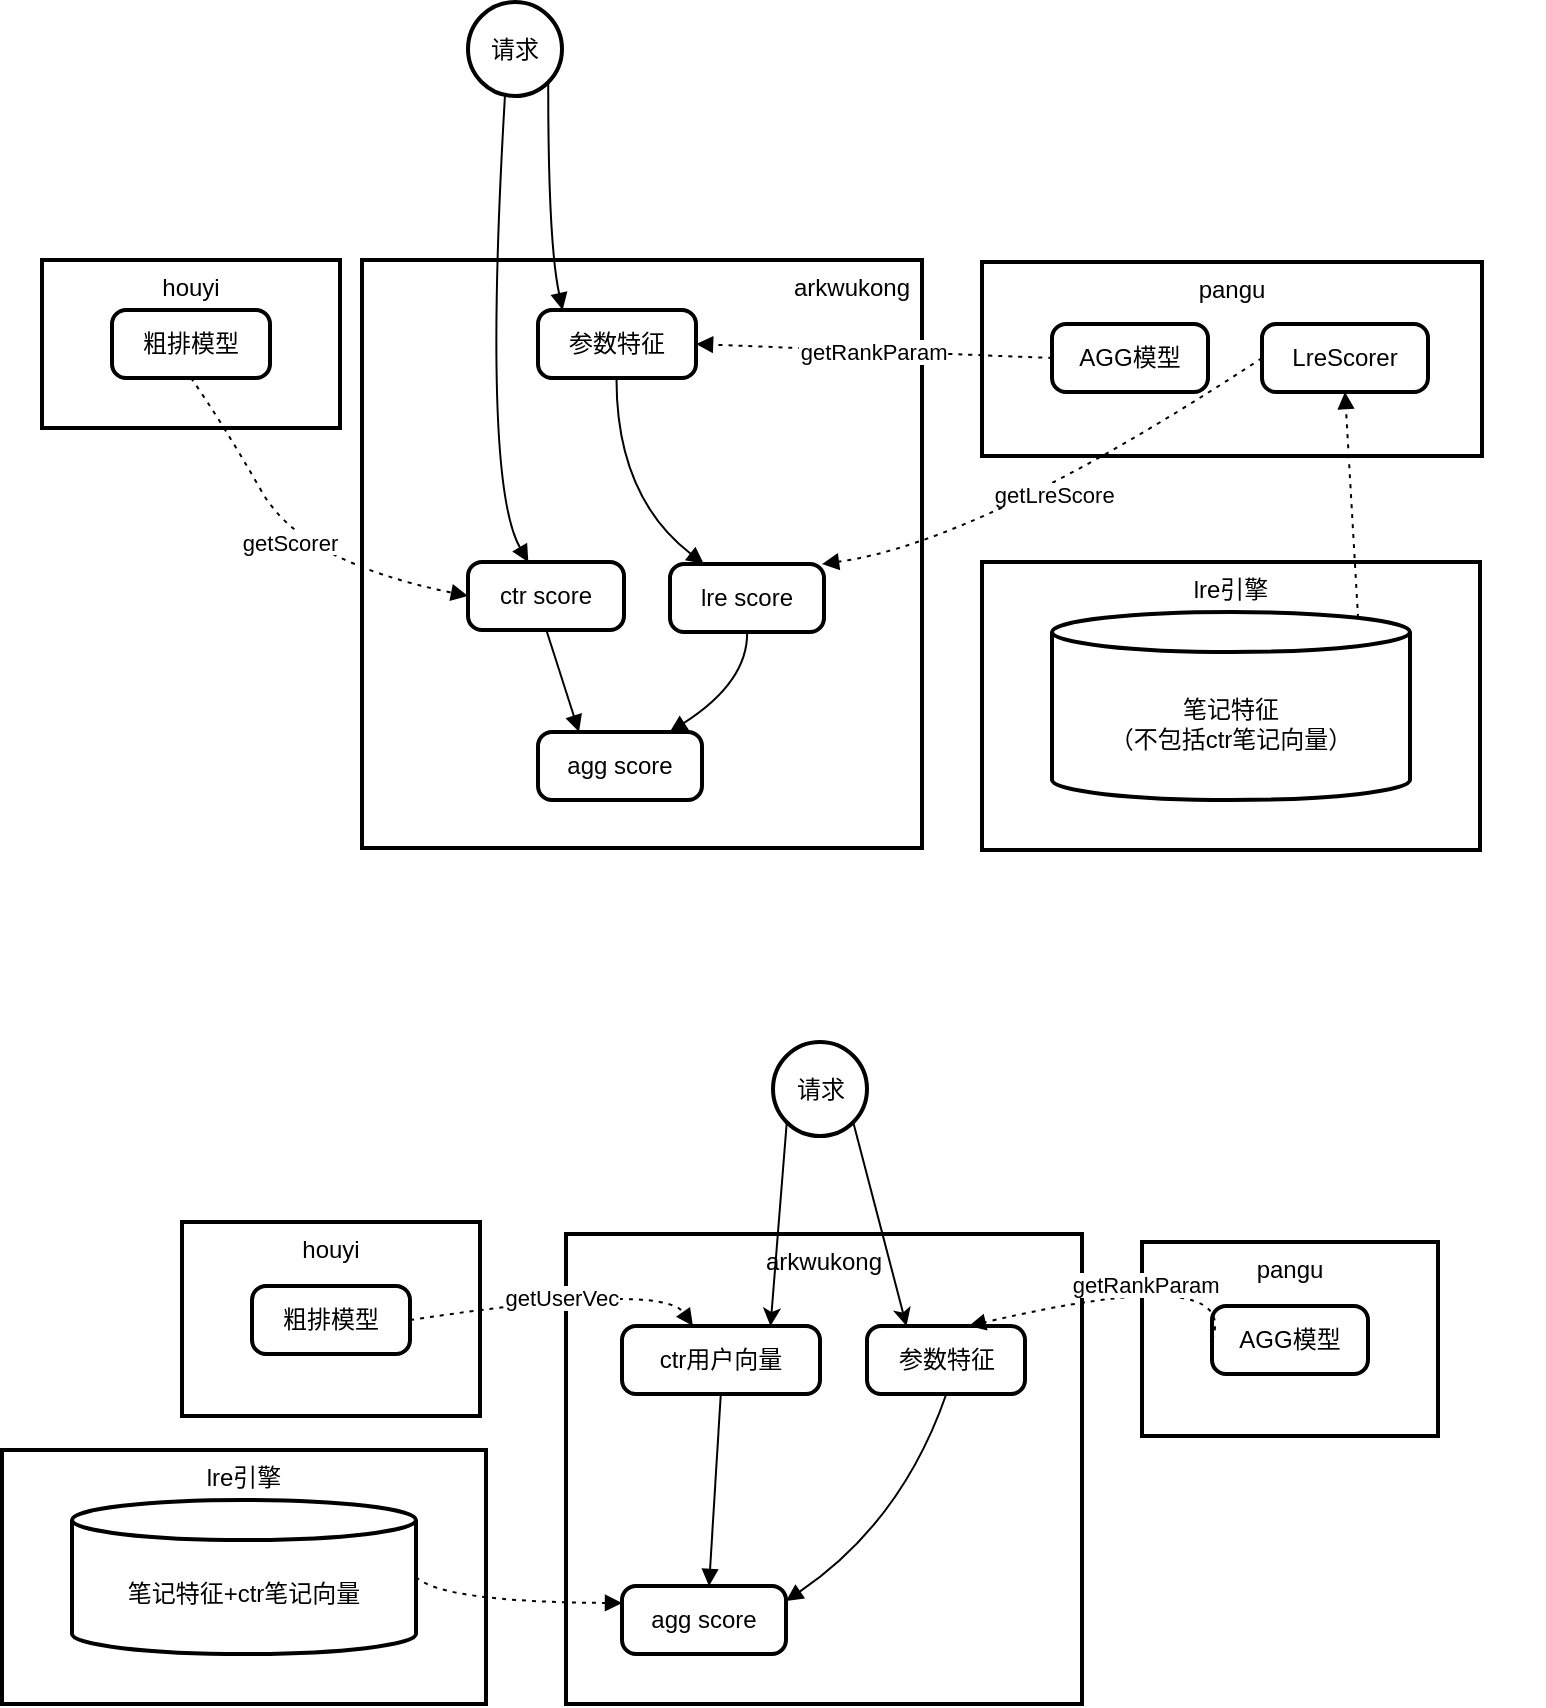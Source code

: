 <mxfile version="21.6.6" type="github">
  <diagram name="第 1 页" id="Y3rS6jlF4DCQzPHH1YYs">
    <mxGraphModel dx="1275" dy="759" grid="1" gridSize="10" guides="1" tooltips="1" connect="1" arrows="1" fold="1" page="1" pageScale="1" pageWidth="827" pageHeight="1169" math="0" shadow="0">
      <root>
        <mxCell id="0" />
        <mxCell id="1" parent="0" />
        <mxCell id="S99MwajducbPO6SArRKW-48" value="" style="group" vertex="1" connectable="0" parent="1">
          <mxGeometry x="100" y="250" width="751" height="424" as="geometry" />
        </mxCell>
        <mxCell id="S99MwajducbPO6SArRKW-9" value="agg score" style="rounded=1;absoluteArcSize=1;arcSize=14;whiteSpace=wrap;strokeWidth=2;" vertex="1" parent="S99MwajducbPO6SArRKW-48">
          <mxGeometry x="248" y="365" width="82" height="34" as="geometry" />
        </mxCell>
        <mxCell id="S99MwajducbPO6SArRKW-11" value="lre score" style="rounded=1;absoluteArcSize=1;arcSize=14;whiteSpace=wrap;strokeWidth=2;" vertex="1" parent="S99MwajducbPO6SArRKW-48">
          <mxGeometry x="314" y="281" width="77" height="34" as="geometry" />
        </mxCell>
        <mxCell id="S99MwajducbPO6SArRKW-12" value="参数特征" style="rounded=1;absoluteArcSize=1;arcSize=14;whiteSpace=wrap;strokeWidth=2;" vertex="1" parent="S99MwajducbPO6SArRKW-48">
          <mxGeometry x="248" y="154" width="79" height="34" as="geometry" />
        </mxCell>
        <mxCell id="S99MwajducbPO6SArRKW-16" value="" style="curved=1;startArrow=none;endArrow=block;exitX=0.502;exitY=0.991;entryX=-0.005;entryY=0.043;rounded=0;" edge="1" parent="S99MwajducbPO6SArRKW-48" target="S99MwajducbPO6SArRKW-9">
          <mxGeometry relative="1" as="geometry">
            <Array as="points">
              <mxPoint x="174" y="340" />
            </Array>
            <mxPoint x="174.175" y="315.0" as="sourcePoint" />
          </mxGeometry>
        </mxCell>
        <mxCell id="S99MwajducbPO6SArRKW-17" value="" style="curved=1;startArrow=none;endArrow=block;exitX=0.497;exitY=0.991;entryX=0.223;entryY=0.006;rounded=0;" edge="1" parent="S99MwajducbPO6SArRKW-48" source="S99MwajducbPO6SArRKW-12" target="S99MwajducbPO6SArRKW-11">
          <mxGeometry relative="1" as="geometry">
            <Array as="points">
              <mxPoint x="287" y="247" />
            </Array>
          </mxGeometry>
        </mxCell>
        <mxCell id="S99MwajducbPO6SArRKW-18" value="" style="curved=1;startArrow=none;endArrow=block;exitX=0.501;exitY=0.991;entryX=0.809;entryY=-0.009;rounded=0;" edge="1" parent="S99MwajducbPO6SArRKW-48" source="S99MwajducbPO6SArRKW-11" target="S99MwajducbPO6SArRKW-9">
          <mxGeometry relative="1" as="geometry">
            <Array as="points">
              <mxPoint x="353" y="340" />
            </Array>
          </mxGeometry>
        </mxCell>
        <mxCell id="S99MwajducbPO6SArRKW-30" value="                                                               arkwukong" style="whiteSpace=wrap;strokeWidth=2;verticalAlign=top;" vertex="1" parent="S99MwajducbPO6SArRKW-48">
          <mxGeometry x="160" y="129" width="280" height="294" as="geometry" />
        </mxCell>
        <mxCell id="S99MwajducbPO6SArRKW-31" value="agg score" style="rounded=1;absoluteArcSize=1;arcSize=14;whiteSpace=wrap;strokeWidth=2;" vertex="1" parent="S99MwajducbPO6SArRKW-48">
          <mxGeometry x="248" y="365" width="82" height="34" as="geometry" />
        </mxCell>
        <mxCell id="S99MwajducbPO6SArRKW-32" value="ctr score" style="rounded=1;absoluteArcSize=1;arcSize=14;whiteSpace=wrap;strokeWidth=2;" vertex="1" parent="S99MwajducbPO6SArRKW-48">
          <mxGeometry x="213" y="280" width="78" height="34" as="geometry" />
        </mxCell>
        <mxCell id="S99MwajducbPO6SArRKW-33" value="lre score" style="rounded=1;absoluteArcSize=1;arcSize=14;whiteSpace=wrap;strokeWidth=2;" vertex="1" parent="S99MwajducbPO6SArRKW-48">
          <mxGeometry x="314" y="281" width="77" height="34" as="geometry" />
        </mxCell>
        <mxCell id="S99MwajducbPO6SArRKW-34" value="参数特征" style="rounded=1;absoluteArcSize=1;arcSize=14;whiteSpace=wrap;strokeWidth=2;" vertex="1" parent="S99MwajducbPO6SArRKW-48">
          <mxGeometry x="248" y="154" width="79" height="34" as="geometry" />
        </mxCell>
        <mxCell id="S99MwajducbPO6SArRKW-35" value="请求" style="ellipse;aspect=fixed;strokeWidth=2;whiteSpace=wrap;" vertex="1" parent="S99MwajducbPO6SArRKW-48">
          <mxGeometry x="213" width="47" height="47" as="geometry" />
        </mxCell>
        <mxCell id="S99MwajducbPO6SArRKW-36" value="" style="curved=1;startArrow=none;endArrow=block;exitX=0.387;exitY=0.994;entryX=0.388;entryY=0.006;rounded=0;" edge="1" parent="S99MwajducbPO6SArRKW-48" source="S99MwajducbPO6SArRKW-35" target="S99MwajducbPO6SArRKW-32">
          <mxGeometry relative="1" as="geometry">
            <Array as="points">
              <mxPoint x="220" y="240" />
            </Array>
          </mxGeometry>
        </mxCell>
        <mxCell id="S99MwajducbPO6SArRKW-38" value="" style="curved=1;startArrow=none;endArrow=block;exitX=0.502;exitY=0.991;entryX=0.25;entryY=0;rounded=0;entryDx=0;entryDy=0;" edge="1" parent="S99MwajducbPO6SArRKW-48" source="S99MwajducbPO6SArRKW-32" target="S99MwajducbPO6SArRKW-31">
          <mxGeometry relative="1" as="geometry">
            <Array as="points" />
          </mxGeometry>
        </mxCell>
        <mxCell id="S99MwajducbPO6SArRKW-39" value="" style="curved=1;startArrow=none;endArrow=block;exitX=0.497;exitY=0.991;entryX=0.223;entryY=0.006;rounded=0;" edge="1" parent="S99MwajducbPO6SArRKW-48" source="S99MwajducbPO6SArRKW-34" target="S99MwajducbPO6SArRKW-33">
          <mxGeometry relative="1" as="geometry">
            <Array as="points">
              <mxPoint x="287" y="247" />
            </Array>
          </mxGeometry>
        </mxCell>
        <mxCell id="S99MwajducbPO6SArRKW-40" value="" style="curved=1;startArrow=none;endArrow=block;exitX=0.501;exitY=0.991;entryX=0.809;entryY=-0.009;rounded=0;" edge="1" parent="S99MwajducbPO6SArRKW-48" source="S99MwajducbPO6SArRKW-33" target="S99MwajducbPO6SArRKW-31">
          <mxGeometry relative="1" as="geometry">
            <Array as="points">
              <mxPoint x="353" y="340" />
            </Array>
          </mxGeometry>
        </mxCell>
        <mxCell id="S99MwajducbPO6SArRKW-45" value="" style="group" vertex="1" connectable="0" parent="S99MwajducbPO6SArRKW-48">
          <mxGeometry x="470" y="130" width="281" height="97" as="geometry" />
        </mxCell>
        <mxCell id="S99MwajducbPO6SArRKW-27" value="pangu" style="whiteSpace=wrap;strokeWidth=2;verticalAlign=top;" vertex="1" parent="S99MwajducbPO6SArRKW-45">
          <mxGeometry width="250" height="97" as="geometry" />
        </mxCell>
        <mxCell id="S99MwajducbPO6SArRKW-28" value="LreScorer" style="rounded=1;absoluteArcSize=1;arcSize=14;whiteSpace=wrap;strokeWidth=2;" vertex="1" parent="S99MwajducbPO6SArRKW-45">
          <mxGeometry x="140" y="31" width="83" height="34" as="geometry" />
        </mxCell>
        <mxCell id="S99MwajducbPO6SArRKW-29" value="AGG模型" style="rounded=1;absoluteArcSize=1;arcSize=14;whiteSpace=wrap;strokeWidth=2;" vertex="1" parent="S99MwajducbPO6SArRKW-45">
          <mxGeometry x="35" y="31" width="78" height="34" as="geometry" />
        </mxCell>
        <mxCell id="S99MwajducbPO6SArRKW-46" value="" style="group" vertex="1" connectable="0" parent="S99MwajducbPO6SArRKW-48">
          <mxGeometry x="470" y="280" width="249" height="144" as="geometry" />
        </mxCell>
        <mxCell id="S99MwajducbPO6SArRKW-23" value="lre引擎" style="whiteSpace=wrap;strokeWidth=2;verticalAlign=top;" vertex="1" parent="S99MwajducbPO6SArRKW-46">
          <mxGeometry width="249" height="144" as="geometry" />
        </mxCell>
        <mxCell id="S99MwajducbPO6SArRKW-24" value="笔记特征&#xa;（不包括ctr笔记向量）" style="shape=cylinder3;boundedLbl=1;backgroundOutline=1;size=10;strokeWidth=2;whiteSpace=wrap;" vertex="1" parent="S99MwajducbPO6SArRKW-46">
          <mxGeometry x="35" y="25" width="179" height="94" as="geometry" />
        </mxCell>
        <mxCell id="S99MwajducbPO6SArRKW-41" value="getLreScore" style="curved=1;dashed=1;dashPattern=2 3;startArrow=none;endArrow=block;entryX=0.981;entryY=0.006;rounded=0;exitX=0;exitY=0.5;exitDx=0;exitDy=0;" edge="1" parent="S99MwajducbPO6SArRKW-48" source="S99MwajducbPO6SArRKW-28" target="S99MwajducbPO6SArRKW-33">
          <mxGeometry x="-0.001" relative="1" as="geometry">
            <Array as="points">
              <mxPoint x="470" y="270" />
            </Array>
            <mxPoint x="660" y="250" as="sourcePoint" />
            <mxPoint as="offset" />
          </mxGeometry>
        </mxCell>
        <mxCell id="S99MwajducbPO6SArRKW-42" value="getRankParam" style="curved=1;dashed=1;dashPattern=2 3;startArrow=none;endArrow=block;exitX=0;exitY=0.5;entryX=1;entryY=0.5;rounded=0;exitDx=0;exitDy=0;entryDx=0;entryDy=0;" edge="1" parent="S99MwajducbPO6SArRKW-48" source="S99MwajducbPO6SArRKW-29" target="S99MwajducbPO6SArRKW-34">
          <mxGeometry relative="1" as="geometry">
            <Array as="points" />
          </mxGeometry>
        </mxCell>
        <mxCell id="S99MwajducbPO6SArRKW-44" value="" style="curved=1;dashed=1;dashPattern=2 3;startArrow=none;endArrow=block;exitX=0.855;exitY=0;entryX=0.5;entryY=1;rounded=0;entryDx=0;entryDy=0;exitDx=0;exitDy=2.9;exitPerimeter=0;" edge="1" parent="S99MwajducbPO6SArRKW-48" source="S99MwajducbPO6SArRKW-24" target="S99MwajducbPO6SArRKW-28">
          <mxGeometry relative="1" as="geometry">
            <Array as="points" />
          </mxGeometry>
        </mxCell>
        <mxCell id="S99MwajducbPO6SArRKW-15" value="" style="curved=1;startArrow=none;endArrow=block;exitX=1;exitY=1;entryX=0.16;entryY=0.006;rounded=0;exitDx=0;exitDy=0;" edge="1" parent="S99MwajducbPO6SArRKW-48" source="S99MwajducbPO6SArRKW-35" target="S99MwajducbPO6SArRKW-12">
          <mxGeometry relative="1" as="geometry">
            <Array as="points">
              <mxPoint x="253" y="120" />
            </Array>
            <mxPoint x="176.419" y="26.44" as="sourcePoint" />
          </mxGeometry>
        </mxCell>
        <mxCell id="S99MwajducbPO6SArRKW-47" value="" style="group" vertex="1" connectable="0" parent="S99MwajducbPO6SArRKW-48">
          <mxGeometry y="129" width="149" height="84" as="geometry" />
        </mxCell>
        <mxCell id="S99MwajducbPO6SArRKW-3" value="houyi" style="whiteSpace=wrap;strokeWidth=2;verticalAlign=top;" vertex="1" parent="S99MwajducbPO6SArRKW-47">
          <mxGeometry width="149" height="84" as="geometry" />
        </mxCell>
        <mxCell id="S99MwajducbPO6SArRKW-26" value="粗排模型" style="rounded=1;absoluteArcSize=1;arcSize=14;whiteSpace=wrap;strokeWidth=2;" vertex="1" parent="S99MwajducbPO6SArRKW-47">
          <mxGeometry x="35" y="25" width="79" height="34" as="geometry" />
        </mxCell>
        <mxCell id="S99MwajducbPO6SArRKW-43" value="getScorer" style="curved=1;dashed=1;dashPattern=2 3;startArrow=none;endArrow=block;exitX=0.5;exitY=0.991;entryX=0;entryY=0.5;rounded=0;entryDx=0;entryDy=0;" edge="1" parent="S99MwajducbPO6SArRKW-48" source="S99MwajducbPO6SArRKW-26" target="S99MwajducbPO6SArRKW-32">
          <mxGeometry relative="1" as="geometry">
            <Array as="points">
              <mxPoint x="90" y="210" />
              <mxPoint x="130" y="280" />
            </Array>
          </mxGeometry>
        </mxCell>
        <mxCell id="S99MwajducbPO6SArRKW-55" value="arkwukong" style="whiteSpace=wrap;strokeWidth=2;verticalAlign=top;" vertex="1" parent="1">
          <mxGeometry x="362" y="866" width="258" height="235" as="geometry" />
        </mxCell>
        <mxCell id="S99MwajducbPO6SArRKW-56" value="agg score" style="rounded=1;absoluteArcSize=1;arcSize=14;whiteSpace=wrap;strokeWidth=2;" vertex="1" parent="1">
          <mxGeometry x="390" y="1042" width="82" height="34" as="geometry" />
        </mxCell>
        <mxCell id="S99MwajducbPO6SArRKW-57" value="ctr用户向量" style="rounded=1;absoluteArcSize=1;arcSize=14;whiteSpace=wrap;strokeWidth=2;" vertex="1" parent="1">
          <mxGeometry x="390" y="912" width="99" height="34" as="geometry" />
        </mxCell>
        <mxCell id="S99MwajducbPO6SArRKW-58" value="参数特征" style="rounded=1;absoluteArcSize=1;arcSize=14;whiteSpace=wrap;strokeWidth=2;" vertex="1" parent="1">
          <mxGeometry x="512.5" y="912" width="79" height="34" as="geometry" />
        </mxCell>
        <mxCell id="S99MwajducbPO6SArRKW-70" style="rounded=0;orthogonalLoop=1;jettySize=auto;html=1;exitX=0;exitY=1;exitDx=0;exitDy=0;entryX=0.75;entryY=0;entryDx=0;entryDy=0;" edge="1" parent="1" source="S99MwajducbPO6SArRKW-59" target="S99MwajducbPO6SArRKW-57">
          <mxGeometry relative="1" as="geometry" />
        </mxCell>
        <mxCell id="S99MwajducbPO6SArRKW-71" style="rounded=0;orthogonalLoop=1;jettySize=auto;html=1;exitX=1;exitY=1;exitDx=0;exitDy=0;entryX=0.25;entryY=0;entryDx=0;entryDy=0;" edge="1" parent="1" source="S99MwajducbPO6SArRKW-59" target="S99MwajducbPO6SArRKW-58">
          <mxGeometry relative="1" as="geometry" />
        </mxCell>
        <mxCell id="S99MwajducbPO6SArRKW-59" value="请求" style="ellipse;aspect=fixed;strokeWidth=2;whiteSpace=wrap;" vertex="1" parent="1">
          <mxGeometry x="465.5" y="770" width="47" height="47" as="geometry" />
        </mxCell>
        <mxCell id="S99MwajducbPO6SArRKW-62" value="" style="curved=1;startArrow=none;endArrow=block;exitX=0.499;exitY=0.991;entryX=0.53;entryY=0.012;rounded=0;" edge="1" parent="1" source="S99MwajducbPO6SArRKW-57" target="S99MwajducbPO6SArRKW-56">
          <mxGeometry relative="1" as="geometry">
            <Array as="points" />
          </mxGeometry>
        </mxCell>
        <mxCell id="S99MwajducbPO6SArRKW-63" value="" style="curved=1;startArrow=none;endArrow=block;exitX=0.502;exitY=0.991;entryX=1.007;entryY=0.218;rounded=0;" edge="1" parent="1" source="S99MwajducbPO6SArRKW-58" target="S99MwajducbPO6SArRKW-56">
          <mxGeometry relative="1" as="geometry">
            <Array as="points">
              <mxPoint x="530" y="1010" />
            </Array>
          </mxGeometry>
        </mxCell>
        <mxCell id="S99MwajducbPO6SArRKW-67" value="" style="group" vertex="1" connectable="0" parent="1">
          <mxGeometry x="170" y="860" width="149" height="97" as="geometry" />
        </mxCell>
        <mxCell id="S99MwajducbPO6SArRKW-51" value="houyi" style="whiteSpace=wrap;strokeWidth=2;verticalAlign=top;" vertex="1" parent="S99MwajducbPO6SArRKW-67">
          <mxGeometry width="149" height="97" as="geometry" />
        </mxCell>
        <mxCell id="S99MwajducbPO6SArRKW-52" value="粗排模型" style="rounded=1;absoluteArcSize=1;arcSize=14;whiteSpace=wrap;strokeWidth=2;" vertex="1" parent="S99MwajducbPO6SArRKW-67">
          <mxGeometry x="35" y="32" width="79" height="34" as="geometry" />
        </mxCell>
        <mxCell id="S99MwajducbPO6SArRKW-68" value="" style="group" vertex="1" connectable="0" parent="1">
          <mxGeometry x="80" y="974" width="242" height="127" as="geometry" />
        </mxCell>
        <mxCell id="S99MwajducbPO6SArRKW-49" value="lre引擎" style="whiteSpace=wrap;strokeWidth=2;verticalAlign=top;" vertex="1" parent="S99MwajducbPO6SArRKW-68">
          <mxGeometry width="242" height="127" as="geometry" />
        </mxCell>
        <mxCell id="S99MwajducbPO6SArRKW-50" value="笔记特征+ctr笔记向量" style="shape=cylinder3;boundedLbl=1;backgroundOutline=1;size=10;strokeWidth=2;whiteSpace=wrap;" vertex="1" parent="S99MwajducbPO6SArRKW-68">
          <mxGeometry x="35" y="25" width="172" height="77" as="geometry" />
        </mxCell>
        <mxCell id="S99MwajducbPO6SArRKW-66" value="" style="curved=1;dashed=1;dashPattern=2 3;startArrow=none;endArrow=block;exitX=1;exitY=0.5;entryX=0;entryY=0.25;rounded=0;exitDx=0;exitDy=0;exitPerimeter=0;entryDx=0;entryDy=0;" edge="1" parent="1" source="S99MwajducbPO6SArRKW-50" target="S99MwajducbPO6SArRKW-56">
          <mxGeometry relative="1" as="geometry">
            <Array as="points">
              <mxPoint x="300" y="1050" />
            </Array>
          </mxGeometry>
        </mxCell>
        <mxCell id="S99MwajducbPO6SArRKW-65" value="getUserVec" style="curved=1;dashed=1;dashPattern=2 3;startArrow=none;endArrow=block;exitX=1;exitY=0.5;entryX=0.36;entryY=0.006;rounded=0;exitDx=0;exitDy=0;" edge="1" parent="1" source="S99MwajducbPO6SArRKW-52" target="S99MwajducbPO6SArRKW-57">
          <mxGeometry relative="1" as="geometry">
            <Array as="points">
              <mxPoint x="410" y="890" />
            </Array>
          </mxGeometry>
        </mxCell>
        <mxCell id="S99MwajducbPO6SArRKW-69" value="" style="group" vertex="1" connectable="0" parent="1">
          <mxGeometry x="650" y="870" width="148" height="97" as="geometry" />
        </mxCell>
        <mxCell id="S99MwajducbPO6SArRKW-53" value="pangu" style="whiteSpace=wrap;strokeWidth=2;verticalAlign=top;" vertex="1" parent="S99MwajducbPO6SArRKW-69">
          <mxGeometry width="148" height="97" as="geometry" />
        </mxCell>
        <mxCell id="S99MwajducbPO6SArRKW-54" value="AGG模型" style="rounded=1;absoluteArcSize=1;arcSize=14;whiteSpace=wrap;strokeWidth=2;" vertex="1" parent="S99MwajducbPO6SArRKW-69">
          <mxGeometry x="35" y="32" width="78" height="34" as="geometry" />
        </mxCell>
        <mxCell id="S99MwajducbPO6SArRKW-64" value="getRankParam" style="curved=1;dashed=1;dashPattern=2 3;startArrow=none;endArrow=block;exitX=0;exitY=0.5;entryX=0.643;entryY=0.006;rounded=0;exitDx=0;exitDy=0;" edge="1" parent="1" source="S99MwajducbPO6SArRKW-54" target="S99MwajducbPO6SArRKW-58">
          <mxGeometry relative="1" as="geometry">
            <Array as="points">
              <mxPoint x="700" y="880" />
            </Array>
          </mxGeometry>
        </mxCell>
      </root>
    </mxGraphModel>
  </diagram>
</mxfile>
